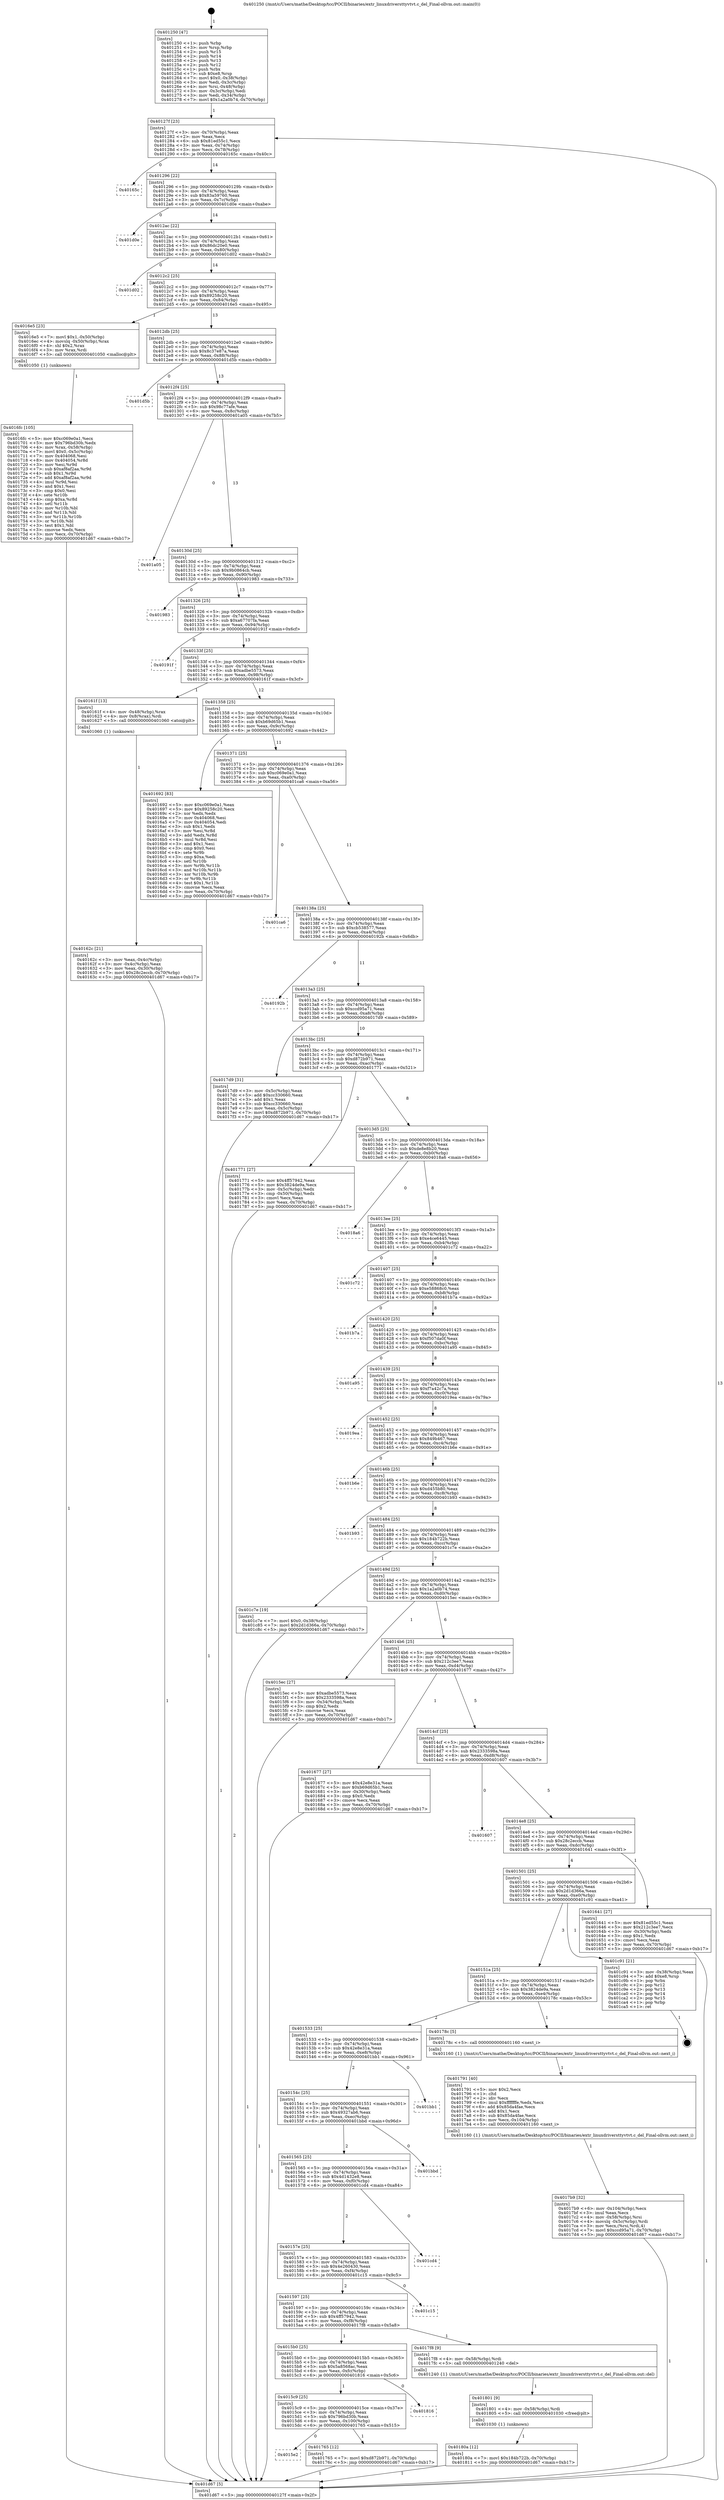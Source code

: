 digraph "0x401250" {
  label = "0x401250 (/mnt/c/Users/mathe/Desktop/tcc/POCII/binaries/extr_linuxdriversttyvtvt.c_del_Final-ollvm.out::main(0))"
  labelloc = "t"
  node[shape=record]

  Entry [label="",width=0.3,height=0.3,shape=circle,fillcolor=black,style=filled]
  "0x40127f" [label="{
     0x40127f [23]\l
     | [instrs]\l
     &nbsp;&nbsp;0x40127f \<+3\>: mov -0x70(%rbp),%eax\l
     &nbsp;&nbsp;0x401282 \<+2\>: mov %eax,%ecx\l
     &nbsp;&nbsp;0x401284 \<+6\>: sub $0x81ed55c1,%ecx\l
     &nbsp;&nbsp;0x40128a \<+3\>: mov %eax,-0x74(%rbp)\l
     &nbsp;&nbsp;0x40128d \<+3\>: mov %ecx,-0x78(%rbp)\l
     &nbsp;&nbsp;0x401290 \<+6\>: je 000000000040165c \<main+0x40c\>\l
  }"]
  "0x40165c" [label="{
     0x40165c\l
  }", style=dashed]
  "0x401296" [label="{
     0x401296 [22]\l
     | [instrs]\l
     &nbsp;&nbsp;0x401296 \<+5\>: jmp 000000000040129b \<main+0x4b\>\l
     &nbsp;&nbsp;0x40129b \<+3\>: mov -0x74(%rbp),%eax\l
     &nbsp;&nbsp;0x40129e \<+5\>: sub $0x83a59760,%eax\l
     &nbsp;&nbsp;0x4012a3 \<+3\>: mov %eax,-0x7c(%rbp)\l
     &nbsp;&nbsp;0x4012a6 \<+6\>: je 0000000000401d0e \<main+0xabe\>\l
  }"]
  Exit [label="",width=0.3,height=0.3,shape=circle,fillcolor=black,style=filled,peripheries=2]
  "0x401d0e" [label="{
     0x401d0e\l
  }", style=dashed]
  "0x4012ac" [label="{
     0x4012ac [22]\l
     | [instrs]\l
     &nbsp;&nbsp;0x4012ac \<+5\>: jmp 00000000004012b1 \<main+0x61\>\l
     &nbsp;&nbsp;0x4012b1 \<+3\>: mov -0x74(%rbp),%eax\l
     &nbsp;&nbsp;0x4012b4 \<+5\>: sub $0x86dc20e0,%eax\l
     &nbsp;&nbsp;0x4012b9 \<+3\>: mov %eax,-0x80(%rbp)\l
     &nbsp;&nbsp;0x4012bc \<+6\>: je 0000000000401d02 \<main+0xab2\>\l
  }"]
  "0x40180a" [label="{
     0x40180a [12]\l
     | [instrs]\l
     &nbsp;&nbsp;0x40180a \<+7\>: movl $0x184b722b,-0x70(%rbp)\l
     &nbsp;&nbsp;0x401811 \<+5\>: jmp 0000000000401d67 \<main+0xb17\>\l
  }"]
  "0x401d02" [label="{
     0x401d02\l
  }", style=dashed]
  "0x4012c2" [label="{
     0x4012c2 [25]\l
     | [instrs]\l
     &nbsp;&nbsp;0x4012c2 \<+5\>: jmp 00000000004012c7 \<main+0x77\>\l
     &nbsp;&nbsp;0x4012c7 \<+3\>: mov -0x74(%rbp),%eax\l
     &nbsp;&nbsp;0x4012ca \<+5\>: sub $0x89258c20,%eax\l
     &nbsp;&nbsp;0x4012cf \<+6\>: mov %eax,-0x84(%rbp)\l
     &nbsp;&nbsp;0x4012d5 \<+6\>: je 00000000004016e5 \<main+0x495\>\l
  }"]
  "0x401801" [label="{
     0x401801 [9]\l
     | [instrs]\l
     &nbsp;&nbsp;0x401801 \<+4\>: mov -0x58(%rbp),%rdi\l
     &nbsp;&nbsp;0x401805 \<+5\>: call 0000000000401030 \<free@plt\>\l
     | [calls]\l
     &nbsp;&nbsp;0x401030 \{1\} (unknown)\l
  }"]
  "0x4016e5" [label="{
     0x4016e5 [23]\l
     | [instrs]\l
     &nbsp;&nbsp;0x4016e5 \<+7\>: movl $0x1,-0x50(%rbp)\l
     &nbsp;&nbsp;0x4016ec \<+4\>: movslq -0x50(%rbp),%rax\l
     &nbsp;&nbsp;0x4016f0 \<+4\>: shl $0x2,%rax\l
     &nbsp;&nbsp;0x4016f4 \<+3\>: mov %rax,%rdi\l
     &nbsp;&nbsp;0x4016f7 \<+5\>: call 0000000000401050 \<malloc@plt\>\l
     | [calls]\l
     &nbsp;&nbsp;0x401050 \{1\} (unknown)\l
  }"]
  "0x4012db" [label="{
     0x4012db [25]\l
     | [instrs]\l
     &nbsp;&nbsp;0x4012db \<+5\>: jmp 00000000004012e0 \<main+0x90\>\l
     &nbsp;&nbsp;0x4012e0 \<+3\>: mov -0x74(%rbp),%eax\l
     &nbsp;&nbsp;0x4012e3 \<+5\>: sub $0x8c37e87a,%eax\l
     &nbsp;&nbsp;0x4012e8 \<+6\>: mov %eax,-0x88(%rbp)\l
     &nbsp;&nbsp;0x4012ee \<+6\>: je 0000000000401d5b \<main+0xb0b\>\l
  }"]
  "0x4017b9" [label="{
     0x4017b9 [32]\l
     | [instrs]\l
     &nbsp;&nbsp;0x4017b9 \<+6\>: mov -0x104(%rbp),%ecx\l
     &nbsp;&nbsp;0x4017bf \<+3\>: imul %eax,%ecx\l
     &nbsp;&nbsp;0x4017c2 \<+4\>: mov -0x58(%rbp),%rsi\l
     &nbsp;&nbsp;0x4017c6 \<+4\>: movslq -0x5c(%rbp),%rdi\l
     &nbsp;&nbsp;0x4017ca \<+3\>: mov %ecx,(%rsi,%rdi,4)\l
     &nbsp;&nbsp;0x4017cd \<+7\>: movl $0xccd95a71,-0x70(%rbp)\l
     &nbsp;&nbsp;0x4017d4 \<+5\>: jmp 0000000000401d67 \<main+0xb17\>\l
  }"]
  "0x401d5b" [label="{
     0x401d5b\l
  }", style=dashed]
  "0x4012f4" [label="{
     0x4012f4 [25]\l
     | [instrs]\l
     &nbsp;&nbsp;0x4012f4 \<+5\>: jmp 00000000004012f9 \<main+0xa9\>\l
     &nbsp;&nbsp;0x4012f9 \<+3\>: mov -0x74(%rbp),%eax\l
     &nbsp;&nbsp;0x4012fc \<+5\>: sub $0x98c77afe,%eax\l
     &nbsp;&nbsp;0x401301 \<+6\>: mov %eax,-0x8c(%rbp)\l
     &nbsp;&nbsp;0x401307 \<+6\>: je 0000000000401a05 \<main+0x7b5\>\l
  }"]
  "0x401791" [label="{
     0x401791 [40]\l
     | [instrs]\l
     &nbsp;&nbsp;0x401791 \<+5\>: mov $0x2,%ecx\l
     &nbsp;&nbsp;0x401796 \<+1\>: cltd\l
     &nbsp;&nbsp;0x401797 \<+2\>: idiv %ecx\l
     &nbsp;&nbsp;0x401799 \<+6\>: imul $0xfffffffe,%edx,%ecx\l
     &nbsp;&nbsp;0x40179f \<+6\>: add $0x85da4fae,%ecx\l
     &nbsp;&nbsp;0x4017a5 \<+3\>: add $0x1,%ecx\l
     &nbsp;&nbsp;0x4017a8 \<+6\>: sub $0x85da4fae,%ecx\l
     &nbsp;&nbsp;0x4017ae \<+6\>: mov %ecx,-0x104(%rbp)\l
     &nbsp;&nbsp;0x4017b4 \<+5\>: call 0000000000401160 \<next_i\>\l
     | [calls]\l
     &nbsp;&nbsp;0x401160 \{1\} (/mnt/c/Users/mathe/Desktop/tcc/POCII/binaries/extr_linuxdriversttyvtvt.c_del_Final-ollvm.out::next_i)\l
  }"]
  "0x401a05" [label="{
     0x401a05\l
  }", style=dashed]
  "0x40130d" [label="{
     0x40130d [25]\l
     | [instrs]\l
     &nbsp;&nbsp;0x40130d \<+5\>: jmp 0000000000401312 \<main+0xc2\>\l
     &nbsp;&nbsp;0x401312 \<+3\>: mov -0x74(%rbp),%eax\l
     &nbsp;&nbsp;0x401315 \<+5\>: sub $0x9b0864cb,%eax\l
     &nbsp;&nbsp;0x40131a \<+6\>: mov %eax,-0x90(%rbp)\l
     &nbsp;&nbsp;0x401320 \<+6\>: je 0000000000401983 \<main+0x733\>\l
  }"]
  "0x4015e2" [label="{
     0x4015e2\l
  }", style=dashed]
  "0x401983" [label="{
     0x401983\l
  }", style=dashed]
  "0x401326" [label="{
     0x401326 [25]\l
     | [instrs]\l
     &nbsp;&nbsp;0x401326 \<+5\>: jmp 000000000040132b \<main+0xdb\>\l
     &nbsp;&nbsp;0x40132b \<+3\>: mov -0x74(%rbp),%eax\l
     &nbsp;&nbsp;0x40132e \<+5\>: sub $0xa67707fa,%eax\l
     &nbsp;&nbsp;0x401333 \<+6\>: mov %eax,-0x94(%rbp)\l
     &nbsp;&nbsp;0x401339 \<+6\>: je 000000000040191f \<main+0x6cf\>\l
  }"]
  "0x401765" [label="{
     0x401765 [12]\l
     | [instrs]\l
     &nbsp;&nbsp;0x401765 \<+7\>: movl $0xd872b971,-0x70(%rbp)\l
     &nbsp;&nbsp;0x40176c \<+5\>: jmp 0000000000401d67 \<main+0xb17\>\l
  }"]
  "0x40191f" [label="{
     0x40191f\l
  }", style=dashed]
  "0x40133f" [label="{
     0x40133f [25]\l
     | [instrs]\l
     &nbsp;&nbsp;0x40133f \<+5\>: jmp 0000000000401344 \<main+0xf4\>\l
     &nbsp;&nbsp;0x401344 \<+3\>: mov -0x74(%rbp),%eax\l
     &nbsp;&nbsp;0x401347 \<+5\>: sub $0xadbe5573,%eax\l
     &nbsp;&nbsp;0x40134c \<+6\>: mov %eax,-0x98(%rbp)\l
     &nbsp;&nbsp;0x401352 \<+6\>: je 000000000040161f \<main+0x3cf\>\l
  }"]
  "0x4015c9" [label="{
     0x4015c9 [25]\l
     | [instrs]\l
     &nbsp;&nbsp;0x4015c9 \<+5\>: jmp 00000000004015ce \<main+0x37e\>\l
     &nbsp;&nbsp;0x4015ce \<+3\>: mov -0x74(%rbp),%eax\l
     &nbsp;&nbsp;0x4015d1 \<+5\>: sub $0x796bd30b,%eax\l
     &nbsp;&nbsp;0x4015d6 \<+6\>: mov %eax,-0x100(%rbp)\l
     &nbsp;&nbsp;0x4015dc \<+6\>: je 0000000000401765 \<main+0x515\>\l
  }"]
  "0x40161f" [label="{
     0x40161f [13]\l
     | [instrs]\l
     &nbsp;&nbsp;0x40161f \<+4\>: mov -0x48(%rbp),%rax\l
     &nbsp;&nbsp;0x401623 \<+4\>: mov 0x8(%rax),%rdi\l
     &nbsp;&nbsp;0x401627 \<+5\>: call 0000000000401060 \<atoi@plt\>\l
     | [calls]\l
     &nbsp;&nbsp;0x401060 \{1\} (unknown)\l
  }"]
  "0x401358" [label="{
     0x401358 [25]\l
     | [instrs]\l
     &nbsp;&nbsp;0x401358 \<+5\>: jmp 000000000040135d \<main+0x10d\>\l
     &nbsp;&nbsp;0x40135d \<+3\>: mov -0x74(%rbp),%eax\l
     &nbsp;&nbsp;0x401360 \<+5\>: sub $0xb69d65b1,%eax\l
     &nbsp;&nbsp;0x401365 \<+6\>: mov %eax,-0x9c(%rbp)\l
     &nbsp;&nbsp;0x40136b \<+6\>: je 0000000000401692 \<main+0x442\>\l
  }"]
  "0x401816" [label="{
     0x401816\l
  }", style=dashed]
  "0x401692" [label="{
     0x401692 [83]\l
     | [instrs]\l
     &nbsp;&nbsp;0x401692 \<+5\>: mov $0xc069e0a1,%eax\l
     &nbsp;&nbsp;0x401697 \<+5\>: mov $0x89258c20,%ecx\l
     &nbsp;&nbsp;0x40169c \<+2\>: xor %edx,%edx\l
     &nbsp;&nbsp;0x40169e \<+7\>: mov 0x404068,%esi\l
     &nbsp;&nbsp;0x4016a5 \<+7\>: mov 0x404054,%edi\l
     &nbsp;&nbsp;0x4016ac \<+3\>: sub $0x1,%edx\l
     &nbsp;&nbsp;0x4016af \<+3\>: mov %esi,%r8d\l
     &nbsp;&nbsp;0x4016b2 \<+3\>: add %edx,%r8d\l
     &nbsp;&nbsp;0x4016b5 \<+4\>: imul %r8d,%esi\l
     &nbsp;&nbsp;0x4016b9 \<+3\>: and $0x1,%esi\l
     &nbsp;&nbsp;0x4016bc \<+3\>: cmp $0x0,%esi\l
     &nbsp;&nbsp;0x4016bf \<+4\>: sete %r9b\l
     &nbsp;&nbsp;0x4016c3 \<+3\>: cmp $0xa,%edi\l
     &nbsp;&nbsp;0x4016c6 \<+4\>: setl %r10b\l
     &nbsp;&nbsp;0x4016ca \<+3\>: mov %r9b,%r11b\l
     &nbsp;&nbsp;0x4016cd \<+3\>: and %r10b,%r11b\l
     &nbsp;&nbsp;0x4016d0 \<+3\>: xor %r10b,%r9b\l
     &nbsp;&nbsp;0x4016d3 \<+3\>: or %r9b,%r11b\l
     &nbsp;&nbsp;0x4016d6 \<+4\>: test $0x1,%r11b\l
     &nbsp;&nbsp;0x4016da \<+3\>: cmovne %ecx,%eax\l
     &nbsp;&nbsp;0x4016dd \<+3\>: mov %eax,-0x70(%rbp)\l
     &nbsp;&nbsp;0x4016e0 \<+5\>: jmp 0000000000401d67 \<main+0xb17\>\l
  }"]
  "0x401371" [label="{
     0x401371 [25]\l
     | [instrs]\l
     &nbsp;&nbsp;0x401371 \<+5\>: jmp 0000000000401376 \<main+0x126\>\l
     &nbsp;&nbsp;0x401376 \<+3\>: mov -0x74(%rbp),%eax\l
     &nbsp;&nbsp;0x401379 \<+5\>: sub $0xc069e0a1,%eax\l
     &nbsp;&nbsp;0x40137e \<+6\>: mov %eax,-0xa0(%rbp)\l
     &nbsp;&nbsp;0x401384 \<+6\>: je 0000000000401ca6 \<main+0xa56\>\l
  }"]
  "0x4015b0" [label="{
     0x4015b0 [25]\l
     | [instrs]\l
     &nbsp;&nbsp;0x4015b0 \<+5\>: jmp 00000000004015b5 \<main+0x365\>\l
     &nbsp;&nbsp;0x4015b5 \<+3\>: mov -0x74(%rbp),%eax\l
     &nbsp;&nbsp;0x4015b8 \<+5\>: sub $0x5a8568ac,%eax\l
     &nbsp;&nbsp;0x4015bd \<+6\>: mov %eax,-0xfc(%rbp)\l
     &nbsp;&nbsp;0x4015c3 \<+6\>: je 0000000000401816 \<main+0x5c6\>\l
  }"]
  "0x401ca6" [label="{
     0x401ca6\l
  }", style=dashed]
  "0x40138a" [label="{
     0x40138a [25]\l
     | [instrs]\l
     &nbsp;&nbsp;0x40138a \<+5\>: jmp 000000000040138f \<main+0x13f\>\l
     &nbsp;&nbsp;0x40138f \<+3\>: mov -0x74(%rbp),%eax\l
     &nbsp;&nbsp;0x401392 \<+5\>: sub $0xcb538577,%eax\l
     &nbsp;&nbsp;0x401397 \<+6\>: mov %eax,-0xa4(%rbp)\l
     &nbsp;&nbsp;0x40139d \<+6\>: je 000000000040192b \<main+0x6db\>\l
  }"]
  "0x4017f8" [label="{
     0x4017f8 [9]\l
     | [instrs]\l
     &nbsp;&nbsp;0x4017f8 \<+4\>: mov -0x58(%rbp),%rdi\l
     &nbsp;&nbsp;0x4017fc \<+5\>: call 0000000000401240 \<del\>\l
     | [calls]\l
     &nbsp;&nbsp;0x401240 \{1\} (/mnt/c/Users/mathe/Desktop/tcc/POCII/binaries/extr_linuxdriversttyvtvt.c_del_Final-ollvm.out::del)\l
  }"]
  "0x40192b" [label="{
     0x40192b\l
  }", style=dashed]
  "0x4013a3" [label="{
     0x4013a3 [25]\l
     | [instrs]\l
     &nbsp;&nbsp;0x4013a3 \<+5\>: jmp 00000000004013a8 \<main+0x158\>\l
     &nbsp;&nbsp;0x4013a8 \<+3\>: mov -0x74(%rbp),%eax\l
     &nbsp;&nbsp;0x4013ab \<+5\>: sub $0xccd95a71,%eax\l
     &nbsp;&nbsp;0x4013b0 \<+6\>: mov %eax,-0xa8(%rbp)\l
     &nbsp;&nbsp;0x4013b6 \<+6\>: je 00000000004017d9 \<main+0x589\>\l
  }"]
  "0x401597" [label="{
     0x401597 [25]\l
     | [instrs]\l
     &nbsp;&nbsp;0x401597 \<+5\>: jmp 000000000040159c \<main+0x34c\>\l
     &nbsp;&nbsp;0x40159c \<+3\>: mov -0x74(%rbp),%eax\l
     &nbsp;&nbsp;0x40159f \<+5\>: sub $0x4ff57942,%eax\l
     &nbsp;&nbsp;0x4015a4 \<+6\>: mov %eax,-0xf8(%rbp)\l
     &nbsp;&nbsp;0x4015aa \<+6\>: je 00000000004017f8 \<main+0x5a8\>\l
  }"]
  "0x4017d9" [label="{
     0x4017d9 [31]\l
     | [instrs]\l
     &nbsp;&nbsp;0x4017d9 \<+3\>: mov -0x5c(%rbp),%eax\l
     &nbsp;&nbsp;0x4017dc \<+5\>: add $0xcc330660,%eax\l
     &nbsp;&nbsp;0x4017e1 \<+3\>: add $0x1,%eax\l
     &nbsp;&nbsp;0x4017e4 \<+5\>: sub $0xcc330660,%eax\l
     &nbsp;&nbsp;0x4017e9 \<+3\>: mov %eax,-0x5c(%rbp)\l
     &nbsp;&nbsp;0x4017ec \<+7\>: movl $0xd872b971,-0x70(%rbp)\l
     &nbsp;&nbsp;0x4017f3 \<+5\>: jmp 0000000000401d67 \<main+0xb17\>\l
  }"]
  "0x4013bc" [label="{
     0x4013bc [25]\l
     | [instrs]\l
     &nbsp;&nbsp;0x4013bc \<+5\>: jmp 00000000004013c1 \<main+0x171\>\l
     &nbsp;&nbsp;0x4013c1 \<+3\>: mov -0x74(%rbp),%eax\l
     &nbsp;&nbsp;0x4013c4 \<+5\>: sub $0xd872b971,%eax\l
     &nbsp;&nbsp;0x4013c9 \<+6\>: mov %eax,-0xac(%rbp)\l
     &nbsp;&nbsp;0x4013cf \<+6\>: je 0000000000401771 \<main+0x521\>\l
  }"]
  "0x401c15" [label="{
     0x401c15\l
  }", style=dashed]
  "0x401771" [label="{
     0x401771 [27]\l
     | [instrs]\l
     &nbsp;&nbsp;0x401771 \<+5\>: mov $0x4ff57942,%eax\l
     &nbsp;&nbsp;0x401776 \<+5\>: mov $0x3824de9a,%ecx\l
     &nbsp;&nbsp;0x40177b \<+3\>: mov -0x5c(%rbp),%edx\l
     &nbsp;&nbsp;0x40177e \<+3\>: cmp -0x50(%rbp),%edx\l
     &nbsp;&nbsp;0x401781 \<+3\>: cmovl %ecx,%eax\l
     &nbsp;&nbsp;0x401784 \<+3\>: mov %eax,-0x70(%rbp)\l
     &nbsp;&nbsp;0x401787 \<+5\>: jmp 0000000000401d67 \<main+0xb17\>\l
  }"]
  "0x4013d5" [label="{
     0x4013d5 [25]\l
     | [instrs]\l
     &nbsp;&nbsp;0x4013d5 \<+5\>: jmp 00000000004013da \<main+0x18a\>\l
     &nbsp;&nbsp;0x4013da \<+3\>: mov -0x74(%rbp),%eax\l
     &nbsp;&nbsp;0x4013dd \<+5\>: sub $0xde8e8b20,%eax\l
     &nbsp;&nbsp;0x4013e2 \<+6\>: mov %eax,-0xb0(%rbp)\l
     &nbsp;&nbsp;0x4013e8 \<+6\>: je 00000000004018a6 \<main+0x656\>\l
  }"]
  "0x40157e" [label="{
     0x40157e [25]\l
     | [instrs]\l
     &nbsp;&nbsp;0x40157e \<+5\>: jmp 0000000000401583 \<main+0x333\>\l
     &nbsp;&nbsp;0x401583 \<+3\>: mov -0x74(%rbp),%eax\l
     &nbsp;&nbsp;0x401586 \<+5\>: sub $0x4e260430,%eax\l
     &nbsp;&nbsp;0x40158b \<+6\>: mov %eax,-0xf4(%rbp)\l
     &nbsp;&nbsp;0x401591 \<+6\>: je 0000000000401c15 \<main+0x9c5\>\l
  }"]
  "0x4018a6" [label="{
     0x4018a6\l
  }", style=dashed]
  "0x4013ee" [label="{
     0x4013ee [25]\l
     | [instrs]\l
     &nbsp;&nbsp;0x4013ee \<+5\>: jmp 00000000004013f3 \<main+0x1a3\>\l
     &nbsp;&nbsp;0x4013f3 \<+3\>: mov -0x74(%rbp),%eax\l
     &nbsp;&nbsp;0x4013f6 \<+5\>: sub $0xe4ce6445,%eax\l
     &nbsp;&nbsp;0x4013fb \<+6\>: mov %eax,-0xb4(%rbp)\l
     &nbsp;&nbsp;0x401401 \<+6\>: je 0000000000401c72 \<main+0xa22\>\l
  }"]
  "0x401cd4" [label="{
     0x401cd4\l
  }", style=dashed]
  "0x401c72" [label="{
     0x401c72\l
  }", style=dashed]
  "0x401407" [label="{
     0x401407 [25]\l
     | [instrs]\l
     &nbsp;&nbsp;0x401407 \<+5\>: jmp 000000000040140c \<main+0x1bc\>\l
     &nbsp;&nbsp;0x40140c \<+3\>: mov -0x74(%rbp),%eax\l
     &nbsp;&nbsp;0x40140f \<+5\>: sub $0xe58868c0,%eax\l
     &nbsp;&nbsp;0x401414 \<+6\>: mov %eax,-0xb8(%rbp)\l
     &nbsp;&nbsp;0x40141a \<+6\>: je 0000000000401b7a \<main+0x92a\>\l
  }"]
  "0x401565" [label="{
     0x401565 [25]\l
     | [instrs]\l
     &nbsp;&nbsp;0x401565 \<+5\>: jmp 000000000040156a \<main+0x31a\>\l
     &nbsp;&nbsp;0x40156a \<+3\>: mov -0x74(%rbp),%eax\l
     &nbsp;&nbsp;0x40156d \<+5\>: sub $0x4d1432e8,%eax\l
     &nbsp;&nbsp;0x401572 \<+6\>: mov %eax,-0xf0(%rbp)\l
     &nbsp;&nbsp;0x401578 \<+6\>: je 0000000000401cd4 \<main+0xa84\>\l
  }"]
  "0x401b7a" [label="{
     0x401b7a\l
  }", style=dashed]
  "0x401420" [label="{
     0x401420 [25]\l
     | [instrs]\l
     &nbsp;&nbsp;0x401420 \<+5\>: jmp 0000000000401425 \<main+0x1d5\>\l
     &nbsp;&nbsp;0x401425 \<+3\>: mov -0x74(%rbp),%eax\l
     &nbsp;&nbsp;0x401428 \<+5\>: sub $0xf507da0f,%eax\l
     &nbsp;&nbsp;0x40142d \<+6\>: mov %eax,-0xbc(%rbp)\l
     &nbsp;&nbsp;0x401433 \<+6\>: je 0000000000401a95 \<main+0x845\>\l
  }"]
  "0x401bbd" [label="{
     0x401bbd\l
  }", style=dashed]
  "0x401a95" [label="{
     0x401a95\l
  }", style=dashed]
  "0x401439" [label="{
     0x401439 [25]\l
     | [instrs]\l
     &nbsp;&nbsp;0x401439 \<+5\>: jmp 000000000040143e \<main+0x1ee\>\l
     &nbsp;&nbsp;0x40143e \<+3\>: mov -0x74(%rbp),%eax\l
     &nbsp;&nbsp;0x401441 \<+5\>: sub $0xf7a42c7a,%eax\l
     &nbsp;&nbsp;0x401446 \<+6\>: mov %eax,-0xc0(%rbp)\l
     &nbsp;&nbsp;0x40144c \<+6\>: je 00000000004019ea \<main+0x79a\>\l
  }"]
  "0x40154c" [label="{
     0x40154c [25]\l
     | [instrs]\l
     &nbsp;&nbsp;0x40154c \<+5\>: jmp 0000000000401551 \<main+0x301\>\l
     &nbsp;&nbsp;0x401551 \<+3\>: mov -0x74(%rbp),%eax\l
     &nbsp;&nbsp;0x401554 \<+5\>: sub $0x49327ab6,%eax\l
     &nbsp;&nbsp;0x401559 \<+6\>: mov %eax,-0xec(%rbp)\l
     &nbsp;&nbsp;0x40155f \<+6\>: je 0000000000401bbd \<main+0x96d\>\l
  }"]
  "0x4019ea" [label="{
     0x4019ea\l
  }", style=dashed]
  "0x401452" [label="{
     0x401452 [25]\l
     | [instrs]\l
     &nbsp;&nbsp;0x401452 \<+5\>: jmp 0000000000401457 \<main+0x207\>\l
     &nbsp;&nbsp;0x401457 \<+3\>: mov -0x74(%rbp),%eax\l
     &nbsp;&nbsp;0x40145a \<+5\>: sub $0x849b467,%eax\l
     &nbsp;&nbsp;0x40145f \<+6\>: mov %eax,-0xc4(%rbp)\l
     &nbsp;&nbsp;0x401465 \<+6\>: je 0000000000401b6e \<main+0x91e\>\l
  }"]
  "0x401bb1" [label="{
     0x401bb1\l
  }", style=dashed]
  "0x401b6e" [label="{
     0x401b6e\l
  }", style=dashed]
  "0x40146b" [label="{
     0x40146b [25]\l
     | [instrs]\l
     &nbsp;&nbsp;0x40146b \<+5\>: jmp 0000000000401470 \<main+0x220\>\l
     &nbsp;&nbsp;0x401470 \<+3\>: mov -0x74(%rbp),%eax\l
     &nbsp;&nbsp;0x401473 \<+5\>: sub $0xd455b80,%eax\l
     &nbsp;&nbsp;0x401478 \<+6\>: mov %eax,-0xc8(%rbp)\l
     &nbsp;&nbsp;0x40147e \<+6\>: je 0000000000401b93 \<main+0x943\>\l
  }"]
  "0x401533" [label="{
     0x401533 [25]\l
     | [instrs]\l
     &nbsp;&nbsp;0x401533 \<+5\>: jmp 0000000000401538 \<main+0x2e8\>\l
     &nbsp;&nbsp;0x401538 \<+3\>: mov -0x74(%rbp),%eax\l
     &nbsp;&nbsp;0x40153b \<+5\>: sub $0x42e8e31a,%eax\l
     &nbsp;&nbsp;0x401540 \<+6\>: mov %eax,-0xe8(%rbp)\l
     &nbsp;&nbsp;0x401546 \<+6\>: je 0000000000401bb1 \<main+0x961\>\l
  }"]
  "0x401b93" [label="{
     0x401b93\l
  }", style=dashed]
  "0x401484" [label="{
     0x401484 [25]\l
     | [instrs]\l
     &nbsp;&nbsp;0x401484 \<+5\>: jmp 0000000000401489 \<main+0x239\>\l
     &nbsp;&nbsp;0x401489 \<+3\>: mov -0x74(%rbp),%eax\l
     &nbsp;&nbsp;0x40148c \<+5\>: sub $0x184b722b,%eax\l
     &nbsp;&nbsp;0x401491 \<+6\>: mov %eax,-0xcc(%rbp)\l
     &nbsp;&nbsp;0x401497 \<+6\>: je 0000000000401c7e \<main+0xa2e\>\l
  }"]
  "0x40178c" [label="{
     0x40178c [5]\l
     | [instrs]\l
     &nbsp;&nbsp;0x40178c \<+5\>: call 0000000000401160 \<next_i\>\l
     | [calls]\l
     &nbsp;&nbsp;0x401160 \{1\} (/mnt/c/Users/mathe/Desktop/tcc/POCII/binaries/extr_linuxdriversttyvtvt.c_del_Final-ollvm.out::next_i)\l
  }"]
  "0x401c7e" [label="{
     0x401c7e [19]\l
     | [instrs]\l
     &nbsp;&nbsp;0x401c7e \<+7\>: movl $0x0,-0x38(%rbp)\l
     &nbsp;&nbsp;0x401c85 \<+7\>: movl $0x2d1d366a,-0x70(%rbp)\l
     &nbsp;&nbsp;0x401c8c \<+5\>: jmp 0000000000401d67 \<main+0xb17\>\l
  }"]
  "0x40149d" [label="{
     0x40149d [25]\l
     | [instrs]\l
     &nbsp;&nbsp;0x40149d \<+5\>: jmp 00000000004014a2 \<main+0x252\>\l
     &nbsp;&nbsp;0x4014a2 \<+3\>: mov -0x74(%rbp),%eax\l
     &nbsp;&nbsp;0x4014a5 \<+5\>: sub $0x1a2a0b74,%eax\l
     &nbsp;&nbsp;0x4014aa \<+6\>: mov %eax,-0xd0(%rbp)\l
     &nbsp;&nbsp;0x4014b0 \<+6\>: je 00000000004015ec \<main+0x39c\>\l
  }"]
  "0x40151a" [label="{
     0x40151a [25]\l
     | [instrs]\l
     &nbsp;&nbsp;0x40151a \<+5\>: jmp 000000000040151f \<main+0x2cf\>\l
     &nbsp;&nbsp;0x40151f \<+3\>: mov -0x74(%rbp),%eax\l
     &nbsp;&nbsp;0x401522 \<+5\>: sub $0x3824de9a,%eax\l
     &nbsp;&nbsp;0x401527 \<+6\>: mov %eax,-0xe4(%rbp)\l
     &nbsp;&nbsp;0x40152d \<+6\>: je 000000000040178c \<main+0x53c\>\l
  }"]
  "0x4015ec" [label="{
     0x4015ec [27]\l
     | [instrs]\l
     &nbsp;&nbsp;0x4015ec \<+5\>: mov $0xadbe5573,%eax\l
     &nbsp;&nbsp;0x4015f1 \<+5\>: mov $0x2333598a,%ecx\l
     &nbsp;&nbsp;0x4015f6 \<+3\>: mov -0x34(%rbp),%edx\l
     &nbsp;&nbsp;0x4015f9 \<+3\>: cmp $0x2,%edx\l
     &nbsp;&nbsp;0x4015fc \<+3\>: cmovne %ecx,%eax\l
     &nbsp;&nbsp;0x4015ff \<+3\>: mov %eax,-0x70(%rbp)\l
     &nbsp;&nbsp;0x401602 \<+5\>: jmp 0000000000401d67 \<main+0xb17\>\l
  }"]
  "0x4014b6" [label="{
     0x4014b6 [25]\l
     | [instrs]\l
     &nbsp;&nbsp;0x4014b6 \<+5\>: jmp 00000000004014bb \<main+0x26b\>\l
     &nbsp;&nbsp;0x4014bb \<+3\>: mov -0x74(%rbp),%eax\l
     &nbsp;&nbsp;0x4014be \<+5\>: sub $0x212c3ee7,%eax\l
     &nbsp;&nbsp;0x4014c3 \<+6\>: mov %eax,-0xd4(%rbp)\l
     &nbsp;&nbsp;0x4014c9 \<+6\>: je 0000000000401677 \<main+0x427\>\l
  }"]
  "0x401d67" [label="{
     0x401d67 [5]\l
     | [instrs]\l
     &nbsp;&nbsp;0x401d67 \<+5\>: jmp 000000000040127f \<main+0x2f\>\l
  }"]
  "0x401250" [label="{
     0x401250 [47]\l
     | [instrs]\l
     &nbsp;&nbsp;0x401250 \<+1\>: push %rbp\l
     &nbsp;&nbsp;0x401251 \<+3\>: mov %rsp,%rbp\l
     &nbsp;&nbsp;0x401254 \<+2\>: push %r15\l
     &nbsp;&nbsp;0x401256 \<+2\>: push %r14\l
     &nbsp;&nbsp;0x401258 \<+2\>: push %r13\l
     &nbsp;&nbsp;0x40125a \<+2\>: push %r12\l
     &nbsp;&nbsp;0x40125c \<+1\>: push %rbx\l
     &nbsp;&nbsp;0x40125d \<+7\>: sub $0xe8,%rsp\l
     &nbsp;&nbsp;0x401264 \<+7\>: movl $0x0,-0x38(%rbp)\l
     &nbsp;&nbsp;0x40126b \<+3\>: mov %edi,-0x3c(%rbp)\l
     &nbsp;&nbsp;0x40126e \<+4\>: mov %rsi,-0x48(%rbp)\l
     &nbsp;&nbsp;0x401272 \<+3\>: mov -0x3c(%rbp),%edi\l
     &nbsp;&nbsp;0x401275 \<+3\>: mov %edi,-0x34(%rbp)\l
     &nbsp;&nbsp;0x401278 \<+7\>: movl $0x1a2a0b74,-0x70(%rbp)\l
  }"]
  "0x40162c" [label="{
     0x40162c [21]\l
     | [instrs]\l
     &nbsp;&nbsp;0x40162c \<+3\>: mov %eax,-0x4c(%rbp)\l
     &nbsp;&nbsp;0x40162f \<+3\>: mov -0x4c(%rbp),%eax\l
     &nbsp;&nbsp;0x401632 \<+3\>: mov %eax,-0x30(%rbp)\l
     &nbsp;&nbsp;0x401635 \<+7\>: movl $0x28c2eccb,-0x70(%rbp)\l
     &nbsp;&nbsp;0x40163c \<+5\>: jmp 0000000000401d67 \<main+0xb17\>\l
  }"]
  "0x401c91" [label="{
     0x401c91 [21]\l
     | [instrs]\l
     &nbsp;&nbsp;0x401c91 \<+3\>: mov -0x38(%rbp),%eax\l
     &nbsp;&nbsp;0x401c94 \<+7\>: add $0xe8,%rsp\l
     &nbsp;&nbsp;0x401c9b \<+1\>: pop %rbx\l
     &nbsp;&nbsp;0x401c9c \<+2\>: pop %r12\l
     &nbsp;&nbsp;0x401c9e \<+2\>: pop %r13\l
     &nbsp;&nbsp;0x401ca0 \<+2\>: pop %r14\l
     &nbsp;&nbsp;0x401ca2 \<+2\>: pop %r15\l
     &nbsp;&nbsp;0x401ca4 \<+1\>: pop %rbp\l
     &nbsp;&nbsp;0x401ca5 \<+1\>: ret\l
  }"]
  "0x401677" [label="{
     0x401677 [27]\l
     | [instrs]\l
     &nbsp;&nbsp;0x401677 \<+5\>: mov $0x42e8e31a,%eax\l
     &nbsp;&nbsp;0x40167c \<+5\>: mov $0xb69d65b1,%ecx\l
     &nbsp;&nbsp;0x401681 \<+3\>: mov -0x30(%rbp),%edx\l
     &nbsp;&nbsp;0x401684 \<+3\>: cmp $0x0,%edx\l
     &nbsp;&nbsp;0x401687 \<+3\>: cmove %ecx,%eax\l
     &nbsp;&nbsp;0x40168a \<+3\>: mov %eax,-0x70(%rbp)\l
     &nbsp;&nbsp;0x40168d \<+5\>: jmp 0000000000401d67 \<main+0xb17\>\l
  }"]
  "0x4014cf" [label="{
     0x4014cf [25]\l
     | [instrs]\l
     &nbsp;&nbsp;0x4014cf \<+5\>: jmp 00000000004014d4 \<main+0x284\>\l
     &nbsp;&nbsp;0x4014d4 \<+3\>: mov -0x74(%rbp),%eax\l
     &nbsp;&nbsp;0x4014d7 \<+5\>: sub $0x2333598a,%eax\l
     &nbsp;&nbsp;0x4014dc \<+6\>: mov %eax,-0xd8(%rbp)\l
     &nbsp;&nbsp;0x4014e2 \<+6\>: je 0000000000401607 \<main+0x3b7\>\l
  }"]
  "0x4016fc" [label="{
     0x4016fc [105]\l
     | [instrs]\l
     &nbsp;&nbsp;0x4016fc \<+5\>: mov $0xc069e0a1,%ecx\l
     &nbsp;&nbsp;0x401701 \<+5\>: mov $0x796bd30b,%edx\l
     &nbsp;&nbsp;0x401706 \<+4\>: mov %rax,-0x58(%rbp)\l
     &nbsp;&nbsp;0x40170a \<+7\>: movl $0x0,-0x5c(%rbp)\l
     &nbsp;&nbsp;0x401711 \<+7\>: mov 0x404068,%esi\l
     &nbsp;&nbsp;0x401718 \<+8\>: mov 0x404054,%r8d\l
     &nbsp;&nbsp;0x401720 \<+3\>: mov %esi,%r9d\l
     &nbsp;&nbsp;0x401723 \<+7\>: sub $0xaf8af2aa,%r9d\l
     &nbsp;&nbsp;0x40172a \<+4\>: sub $0x1,%r9d\l
     &nbsp;&nbsp;0x40172e \<+7\>: add $0xaf8af2aa,%r9d\l
     &nbsp;&nbsp;0x401735 \<+4\>: imul %r9d,%esi\l
     &nbsp;&nbsp;0x401739 \<+3\>: and $0x1,%esi\l
     &nbsp;&nbsp;0x40173c \<+3\>: cmp $0x0,%esi\l
     &nbsp;&nbsp;0x40173f \<+4\>: sete %r10b\l
     &nbsp;&nbsp;0x401743 \<+4\>: cmp $0xa,%r8d\l
     &nbsp;&nbsp;0x401747 \<+4\>: setl %r11b\l
     &nbsp;&nbsp;0x40174b \<+3\>: mov %r10b,%bl\l
     &nbsp;&nbsp;0x40174e \<+3\>: and %r11b,%bl\l
     &nbsp;&nbsp;0x401751 \<+3\>: xor %r11b,%r10b\l
     &nbsp;&nbsp;0x401754 \<+3\>: or %r10b,%bl\l
     &nbsp;&nbsp;0x401757 \<+3\>: test $0x1,%bl\l
     &nbsp;&nbsp;0x40175a \<+3\>: cmovne %edx,%ecx\l
     &nbsp;&nbsp;0x40175d \<+3\>: mov %ecx,-0x70(%rbp)\l
     &nbsp;&nbsp;0x401760 \<+5\>: jmp 0000000000401d67 \<main+0xb17\>\l
  }"]
  "0x401607" [label="{
     0x401607\l
  }", style=dashed]
  "0x4014e8" [label="{
     0x4014e8 [25]\l
     | [instrs]\l
     &nbsp;&nbsp;0x4014e8 \<+5\>: jmp 00000000004014ed \<main+0x29d\>\l
     &nbsp;&nbsp;0x4014ed \<+3\>: mov -0x74(%rbp),%eax\l
     &nbsp;&nbsp;0x4014f0 \<+5\>: sub $0x28c2eccb,%eax\l
     &nbsp;&nbsp;0x4014f5 \<+6\>: mov %eax,-0xdc(%rbp)\l
     &nbsp;&nbsp;0x4014fb \<+6\>: je 0000000000401641 \<main+0x3f1\>\l
  }"]
  "0x401501" [label="{
     0x401501 [25]\l
     | [instrs]\l
     &nbsp;&nbsp;0x401501 \<+5\>: jmp 0000000000401506 \<main+0x2b6\>\l
     &nbsp;&nbsp;0x401506 \<+3\>: mov -0x74(%rbp),%eax\l
     &nbsp;&nbsp;0x401509 \<+5\>: sub $0x2d1d366a,%eax\l
     &nbsp;&nbsp;0x40150e \<+6\>: mov %eax,-0xe0(%rbp)\l
     &nbsp;&nbsp;0x401514 \<+6\>: je 0000000000401c91 \<main+0xa41\>\l
  }"]
  "0x401641" [label="{
     0x401641 [27]\l
     | [instrs]\l
     &nbsp;&nbsp;0x401641 \<+5\>: mov $0x81ed55c1,%eax\l
     &nbsp;&nbsp;0x401646 \<+5\>: mov $0x212c3ee7,%ecx\l
     &nbsp;&nbsp;0x40164b \<+3\>: mov -0x30(%rbp),%edx\l
     &nbsp;&nbsp;0x40164e \<+3\>: cmp $0x1,%edx\l
     &nbsp;&nbsp;0x401651 \<+3\>: cmovl %ecx,%eax\l
     &nbsp;&nbsp;0x401654 \<+3\>: mov %eax,-0x70(%rbp)\l
     &nbsp;&nbsp;0x401657 \<+5\>: jmp 0000000000401d67 \<main+0xb17\>\l
  }"]
  Entry -> "0x401250" [label=" 1"]
  "0x40127f" -> "0x40165c" [label=" 0"]
  "0x40127f" -> "0x401296" [label=" 14"]
  "0x401c91" -> Exit [label=" 1"]
  "0x401296" -> "0x401d0e" [label=" 0"]
  "0x401296" -> "0x4012ac" [label=" 14"]
  "0x401c7e" -> "0x401d67" [label=" 1"]
  "0x4012ac" -> "0x401d02" [label=" 0"]
  "0x4012ac" -> "0x4012c2" [label=" 14"]
  "0x40180a" -> "0x401d67" [label=" 1"]
  "0x4012c2" -> "0x4016e5" [label=" 1"]
  "0x4012c2" -> "0x4012db" [label=" 13"]
  "0x401801" -> "0x40180a" [label=" 1"]
  "0x4012db" -> "0x401d5b" [label=" 0"]
  "0x4012db" -> "0x4012f4" [label=" 13"]
  "0x4017f8" -> "0x401801" [label=" 1"]
  "0x4012f4" -> "0x401a05" [label=" 0"]
  "0x4012f4" -> "0x40130d" [label=" 13"]
  "0x4017d9" -> "0x401d67" [label=" 1"]
  "0x40130d" -> "0x401983" [label=" 0"]
  "0x40130d" -> "0x401326" [label=" 13"]
  "0x4017b9" -> "0x401d67" [label=" 1"]
  "0x401326" -> "0x40191f" [label=" 0"]
  "0x401326" -> "0x40133f" [label=" 13"]
  "0x401791" -> "0x4017b9" [label=" 1"]
  "0x40133f" -> "0x40161f" [label=" 1"]
  "0x40133f" -> "0x401358" [label=" 12"]
  "0x401771" -> "0x401d67" [label=" 2"]
  "0x401358" -> "0x401692" [label=" 1"]
  "0x401358" -> "0x401371" [label=" 11"]
  "0x401765" -> "0x401d67" [label=" 1"]
  "0x401371" -> "0x401ca6" [label=" 0"]
  "0x401371" -> "0x40138a" [label=" 11"]
  "0x4015c9" -> "0x401765" [label=" 1"]
  "0x40138a" -> "0x40192b" [label=" 0"]
  "0x40138a" -> "0x4013a3" [label=" 11"]
  "0x40178c" -> "0x401791" [label=" 1"]
  "0x4013a3" -> "0x4017d9" [label=" 1"]
  "0x4013a3" -> "0x4013bc" [label=" 10"]
  "0x4015b0" -> "0x401816" [label=" 0"]
  "0x4013bc" -> "0x401771" [label=" 2"]
  "0x4013bc" -> "0x4013d5" [label=" 8"]
  "0x4015c9" -> "0x4015e2" [label=" 0"]
  "0x4013d5" -> "0x4018a6" [label=" 0"]
  "0x4013d5" -> "0x4013ee" [label=" 8"]
  "0x401597" -> "0x4017f8" [label=" 1"]
  "0x4013ee" -> "0x401c72" [label=" 0"]
  "0x4013ee" -> "0x401407" [label=" 8"]
  "0x4015b0" -> "0x4015c9" [label=" 1"]
  "0x401407" -> "0x401b7a" [label=" 0"]
  "0x401407" -> "0x401420" [label=" 8"]
  "0x40157e" -> "0x401c15" [label=" 0"]
  "0x401420" -> "0x401a95" [label=" 0"]
  "0x401420" -> "0x401439" [label=" 8"]
  "0x401597" -> "0x4015b0" [label=" 1"]
  "0x401439" -> "0x4019ea" [label=" 0"]
  "0x401439" -> "0x401452" [label=" 8"]
  "0x401565" -> "0x401cd4" [label=" 0"]
  "0x401452" -> "0x401b6e" [label=" 0"]
  "0x401452" -> "0x40146b" [label=" 8"]
  "0x40157e" -> "0x401597" [label=" 2"]
  "0x40146b" -> "0x401b93" [label=" 0"]
  "0x40146b" -> "0x401484" [label=" 8"]
  "0x40154c" -> "0x401bbd" [label=" 0"]
  "0x401484" -> "0x401c7e" [label=" 1"]
  "0x401484" -> "0x40149d" [label=" 7"]
  "0x401565" -> "0x40157e" [label=" 2"]
  "0x40149d" -> "0x4015ec" [label=" 1"]
  "0x40149d" -> "0x4014b6" [label=" 6"]
  "0x4015ec" -> "0x401d67" [label=" 1"]
  "0x401250" -> "0x40127f" [label=" 1"]
  "0x401d67" -> "0x40127f" [label=" 13"]
  "0x40161f" -> "0x40162c" [label=" 1"]
  "0x40162c" -> "0x401d67" [label=" 1"]
  "0x401533" -> "0x401bb1" [label=" 0"]
  "0x4014b6" -> "0x401677" [label=" 1"]
  "0x4014b6" -> "0x4014cf" [label=" 5"]
  "0x40154c" -> "0x401565" [label=" 2"]
  "0x4014cf" -> "0x401607" [label=" 0"]
  "0x4014cf" -> "0x4014e8" [label=" 5"]
  "0x40151a" -> "0x40178c" [label=" 1"]
  "0x4014e8" -> "0x401641" [label=" 1"]
  "0x4014e8" -> "0x401501" [label=" 4"]
  "0x401641" -> "0x401d67" [label=" 1"]
  "0x401677" -> "0x401d67" [label=" 1"]
  "0x401692" -> "0x401d67" [label=" 1"]
  "0x4016e5" -> "0x4016fc" [label=" 1"]
  "0x4016fc" -> "0x401d67" [label=" 1"]
  "0x40151a" -> "0x401533" [label=" 2"]
  "0x401501" -> "0x401c91" [label=" 1"]
  "0x401501" -> "0x40151a" [label=" 3"]
  "0x401533" -> "0x40154c" [label=" 2"]
}
